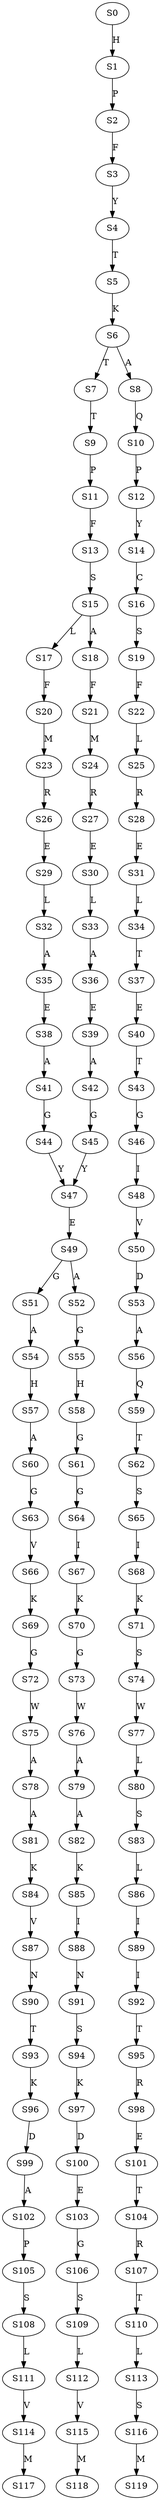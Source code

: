strict digraph  {
	S0 -> S1 [ label = H ];
	S1 -> S2 [ label = P ];
	S2 -> S3 [ label = F ];
	S3 -> S4 [ label = Y ];
	S4 -> S5 [ label = T ];
	S5 -> S6 [ label = K ];
	S6 -> S7 [ label = T ];
	S6 -> S8 [ label = A ];
	S7 -> S9 [ label = T ];
	S8 -> S10 [ label = Q ];
	S9 -> S11 [ label = P ];
	S10 -> S12 [ label = P ];
	S11 -> S13 [ label = F ];
	S12 -> S14 [ label = Y ];
	S13 -> S15 [ label = S ];
	S14 -> S16 [ label = C ];
	S15 -> S17 [ label = L ];
	S15 -> S18 [ label = A ];
	S16 -> S19 [ label = S ];
	S17 -> S20 [ label = F ];
	S18 -> S21 [ label = F ];
	S19 -> S22 [ label = F ];
	S20 -> S23 [ label = M ];
	S21 -> S24 [ label = M ];
	S22 -> S25 [ label = L ];
	S23 -> S26 [ label = R ];
	S24 -> S27 [ label = R ];
	S25 -> S28 [ label = R ];
	S26 -> S29 [ label = E ];
	S27 -> S30 [ label = E ];
	S28 -> S31 [ label = E ];
	S29 -> S32 [ label = L ];
	S30 -> S33 [ label = L ];
	S31 -> S34 [ label = L ];
	S32 -> S35 [ label = A ];
	S33 -> S36 [ label = A ];
	S34 -> S37 [ label = T ];
	S35 -> S38 [ label = E ];
	S36 -> S39 [ label = E ];
	S37 -> S40 [ label = E ];
	S38 -> S41 [ label = A ];
	S39 -> S42 [ label = A ];
	S40 -> S43 [ label = T ];
	S41 -> S44 [ label = G ];
	S42 -> S45 [ label = G ];
	S43 -> S46 [ label = G ];
	S44 -> S47 [ label = Y ];
	S45 -> S47 [ label = Y ];
	S46 -> S48 [ label = I ];
	S47 -> S49 [ label = E ];
	S48 -> S50 [ label = V ];
	S49 -> S51 [ label = G ];
	S49 -> S52 [ label = A ];
	S50 -> S53 [ label = D ];
	S51 -> S54 [ label = A ];
	S52 -> S55 [ label = G ];
	S53 -> S56 [ label = A ];
	S54 -> S57 [ label = H ];
	S55 -> S58 [ label = H ];
	S56 -> S59 [ label = Q ];
	S57 -> S60 [ label = A ];
	S58 -> S61 [ label = G ];
	S59 -> S62 [ label = T ];
	S60 -> S63 [ label = G ];
	S61 -> S64 [ label = G ];
	S62 -> S65 [ label = S ];
	S63 -> S66 [ label = V ];
	S64 -> S67 [ label = I ];
	S65 -> S68 [ label = I ];
	S66 -> S69 [ label = K ];
	S67 -> S70 [ label = K ];
	S68 -> S71 [ label = K ];
	S69 -> S72 [ label = G ];
	S70 -> S73 [ label = G ];
	S71 -> S74 [ label = S ];
	S72 -> S75 [ label = W ];
	S73 -> S76 [ label = W ];
	S74 -> S77 [ label = W ];
	S75 -> S78 [ label = A ];
	S76 -> S79 [ label = A ];
	S77 -> S80 [ label = L ];
	S78 -> S81 [ label = A ];
	S79 -> S82 [ label = A ];
	S80 -> S83 [ label = S ];
	S81 -> S84 [ label = K ];
	S82 -> S85 [ label = K ];
	S83 -> S86 [ label = L ];
	S84 -> S87 [ label = V ];
	S85 -> S88 [ label = I ];
	S86 -> S89 [ label = I ];
	S87 -> S90 [ label = N ];
	S88 -> S91 [ label = N ];
	S89 -> S92 [ label = I ];
	S90 -> S93 [ label = T ];
	S91 -> S94 [ label = S ];
	S92 -> S95 [ label = T ];
	S93 -> S96 [ label = K ];
	S94 -> S97 [ label = K ];
	S95 -> S98 [ label = R ];
	S96 -> S99 [ label = D ];
	S97 -> S100 [ label = D ];
	S98 -> S101 [ label = E ];
	S99 -> S102 [ label = A ];
	S100 -> S103 [ label = E ];
	S101 -> S104 [ label = T ];
	S102 -> S105 [ label = P ];
	S103 -> S106 [ label = G ];
	S104 -> S107 [ label = R ];
	S105 -> S108 [ label = S ];
	S106 -> S109 [ label = S ];
	S107 -> S110 [ label = T ];
	S108 -> S111 [ label = L ];
	S109 -> S112 [ label = L ];
	S110 -> S113 [ label = L ];
	S111 -> S114 [ label = V ];
	S112 -> S115 [ label = V ];
	S113 -> S116 [ label = S ];
	S114 -> S117 [ label = M ];
	S115 -> S118 [ label = M ];
	S116 -> S119 [ label = M ];
}
